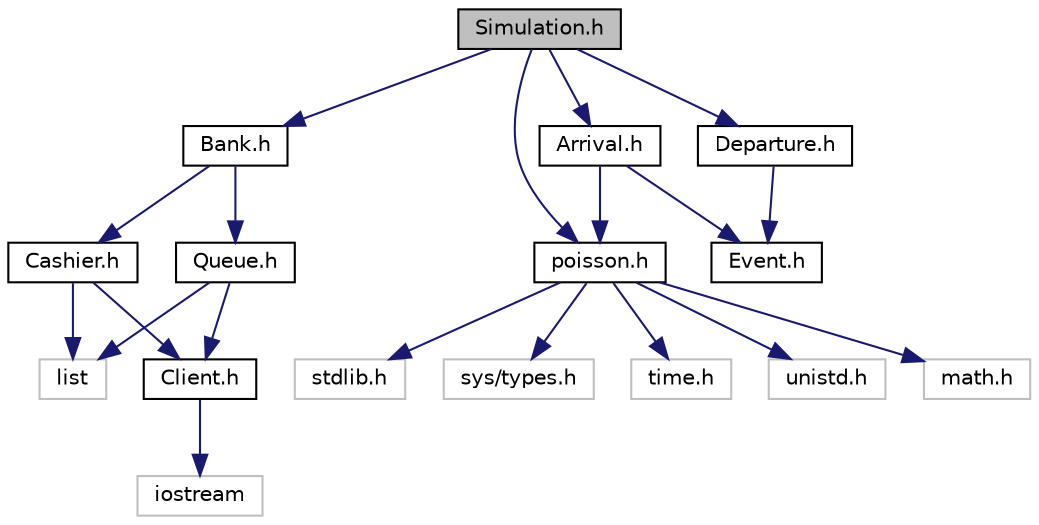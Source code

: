 digraph "Simulation.h"
{
 // LATEX_PDF_SIZE
  edge [fontname="Helvetica",fontsize="10",labelfontname="Helvetica",labelfontsize="10"];
  node [fontname="Helvetica",fontsize="10",shape=record];
  Node1 [label="Simulation.h",height=0.2,width=0.4,color="black", fillcolor="grey75", style="filled", fontcolor="black",tooltip="Classe Simulation."];
  Node1 -> Node2 [color="midnightblue",fontsize="10",style="solid",fontname="Helvetica"];
  Node2 [label="Bank.h",height=0.2,width=0.4,color="black", fillcolor="white", style="filled",URL="$_bank_8h.html",tooltip="Classe Bank."];
  Node2 -> Node3 [color="midnightblue",fontsize="10",style="solid",fontname="Helvetica"];
  Node3 [label="Cashier.h",height=0.2,width=0.4,color="black", fillcolor="white", style="filled",URL="$_cashier_8h.html",tooltip="Classe Cashier."];
  Node3 -> Node4 [color="midnightblue",fontsize="10",style="solid",fontname="Helvetica"];
  Node4 [label="Client.h",height=0.2,width=0.4,color="black", fillcolor="white", style="filled",URL="$_client_8h.html",tooltip="Classe Client."];
  Node4 -> Node5 [color="midnightblue",fontsize="10",style="solid",fontname="Helvetica"];
  Node5 [label="iostream",height=0.2,width=0.4,color="grey75", fillcolor="white", style="filled",tooltip=" "];
  Node3 -> Node6 [color="midnightblue",fontsize="10",style="solid",fontname="Helvetica"];
  Node6 [label="list",height=0.2,width=0.4,color="grey75", fillcolor="white", style="filled",tooltip=" "];
  Node2 -> Node7 [color="midnightblue",fontsize="10",style="solid",fontname="Helvetica"];
  Node7 [label="Queue.h",height=0.2,width=0.4,color="black", fillcolor="white", style="filled",URL="$_queue_8h.html",tooltip="Classe Queue."];
  Node7 -> Node4 [color="midnightblue",fontsize="10",style="solid",fontname="Helvetica"];
  Node7 -> Node6 [color="midnightblue",fontsize="10",style="solid",fontname="Helvetica"];
  Node1 -> Node8 [color="midnightblue",fontsize="10",style="solid",fontname="Helvetica"];
  Node8 [label="poisson.h",height=0.2,width=0.4,color="black", fillcolor="white", style="filled",URL="$poisson_8h_source.html",tooltip=" "];
  Node8 -> Node9 [color="midnightblue",fontsize="10",style="solid",fontname="Helvetica"];
  Node9 [label="math.h",height=0.2,width=0.4,color="grey75", fillcolor="white", style="filled",tooltip=" "];
  Node8 -> Node10 [color="midnightblue",fontsize="10",style="solid",fontname="Helvetica"];
  Node10 [label="stdlib.h",height=0.2,width=0.4,color="grey75", fillcolor="white", style="filled",tooltip=" "];
  Node8 -> Node11 [color="midnightblue",fontsize="10",style="solid",fontname="Helvetica"];
  Node11 [label="sys/types.h",height=0.2,width=0.4,color="grey75", fillcolor="white", style="filled",tooltip=" "];
  Node8 -> Node12 [color="midnightblue",fontsize="10",style="solid",fontname="Helvetica"];
  Node12 [label="time.h",height=0.2,width=0.4,color="grey75", fillcolor="white", style="filled",tooltip=" "];
  Node8 -> Node13 [color="midnightblue",fontsize="10",style="solid",fontname="Helvetica"];
  Node13 [label="unistd.h",height=0.2,width=0.4,color="grey75", fillcolor="white", style="filled",tooltip=" "];
  Node1 -> Node14 [color="midnightblue",fontsize="10",style="solid",fontname="Helvetica"];
  Node14 [label="Arrival.h",height=0.2,width=0.4,color="black", fillcolor="white", style="filled",URL="$_arrival_8h.html",tooltip="Classe Arrival."];
  Node14 -> Node15 [color="midnightblue",fontsize="10",style="solid",fontname="Helvetica"];
  Node15 [label="Event.h",height=0.2,width=0.4,color="black", fillcolor="white", style="filled",URL="$_event_8h.html",tooltip="Classe Event."];
  Node14 -> Node8 [color="midnightblue",fontsize="10",style="solid",fontname="Helvetica"];
  Node1 -> Node16 [color="midnightblue",fontsize="10",style="solid",fontname="Helvetica"];
  Node16 [label="Departure.h",height=0.2,width=0.4,color="black", fillcolor="white", style="filled",URL="$_departure_8h.html",tooltip="Classe Departure."];
  Node16 -> Node15 [color="midnightblue",fontsize="10",style="solid",fontname="Helvetica"];
}
